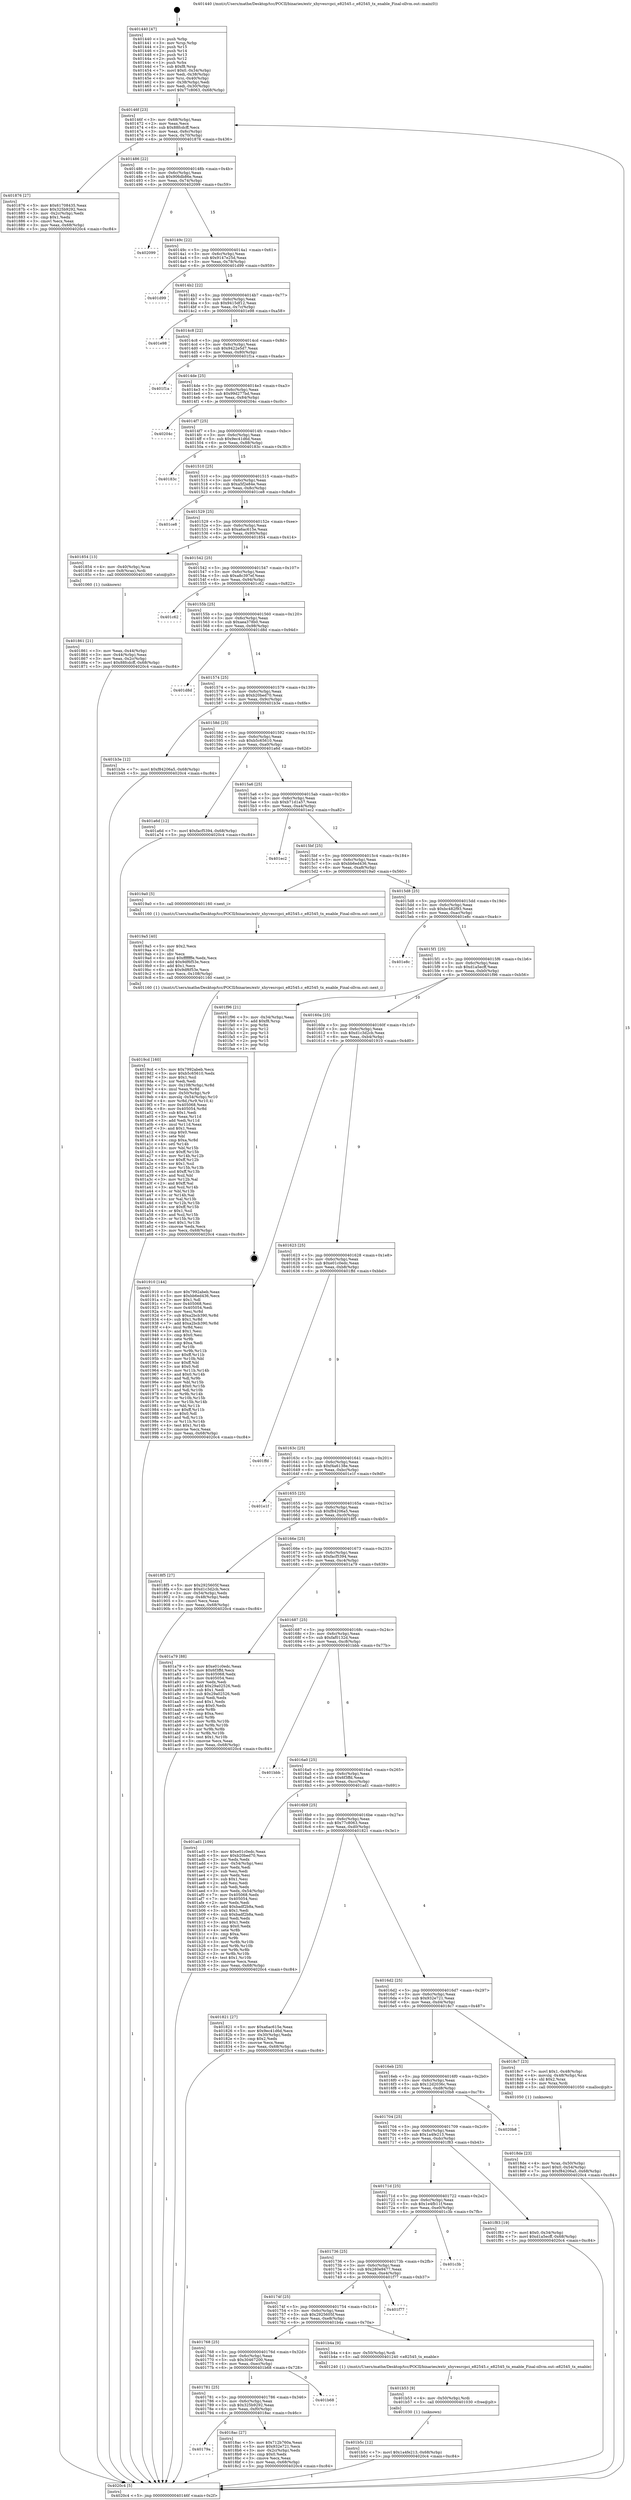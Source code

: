 digraph "0x401440" {
  label = "0x401440 (/mnt/c/Users/mathe/Desktop/tcc/POCII/binaries/extr_xhyvesrcpci_e82545.c_e82545_tx_enable_Final-ollvm.out::main(0))"
  labelloc = "t"
  node[shape=record]

  Entry [label="",width=0.3,height=0.3,shape=circle,fillcolor=black,style=filled]
  "0x40146f" [label="{
     0x40146f [23]\l
     | [instrs]\l
     &nbsp;&nbsp;0x40146f \<+3\>: mov -0x68(%rbp),%eax\l
     &nbsp;&nbsp;0x401472 \<+2\>: mov %eax,%ecx\l
     &nbsp;&nbsp;0x401474 \<+6\>: sub $0x88fcdcff,%ecx\l
     &nbsp;&nbsp;0x40147a \<+3\>: mov %eax,-0x6c(%rbp)\l
     &nbsp;&nbsp;0x40147d \<+3\>: mov %ecx,-0x70(%rbp)\l
     &nbsp;&nbsp;0x401480 \<+6\>: je 0000000000401876 \<main+0x436\>\l
  }"]
  "0x401876" [label="{
     0x401876 [27]\l
     | [instrs]\l
     &nbsp;&nbsp;0x401876 \<+5\>: mov $0x61708435,%eax\l
     &nbsp;&nbsp;0x40187b \<+5\>: mov $0x325b9292,%ecx\l
     &nbsp;&nbsp;0x401880 \<+3\>: mov -0x2c(%rbp),%edx\l
     &nbsp;&nbsp;0x401883 \<+3\>: cmp $0x1,%edx\l
     &nbsp;&nbsp;0x401886 \<+3\>: cmovl %ecx,%eax\l
     &nbsp;&nbsp;0x401889 \<+3\>: mov %eax,-0x68(%rbp)\l
     &nbsp;&nbsp;0x40188c \<+5\>: jmp 00000000004020c4 \<main+0xc84\>\l
  }"]
  "0x401486" [label="{
     0x401486 [22]\l
     | [instrs]\l
     &nbsp;&nbsp;0x401486 \<+5\>: jmp 000000000040148b \<main+0x4b\>\l
     &nbsp;&nbsp;0x40148b \<+3\>: mov -0x6c(%rbp),%eax\l
     &nbsp;&nbsp;0x40148e \<+5\>: sub $0x906db86e,%eax\l
     &nbsp;&nbsp;0x401493 \<+3\>: mov %eax,-0x74(%rbp)\l
     &nbsp;&nbsp;0x401496 \<+6\>: je 0000000000402099 \<main+0xc59\>\l
  }"]
  Exit [label="",width=0.3,height=0.3,shape=circle,fillcolor=black,style=filled,peripheries=2]
  "0x402099" [label="{
     0x402099\l
  }", style=dashed]
  "0x40149c" [label="{
     0x40149c [22]\l
     | [instrs]\l
     &nbsp;&nbsp;0x40149c \<+5\>: jmp 00000000004014a1 \<main+0x61\>\l
     &nbsp;&nbsp;0x4014a1 \<+3\>: mov -0x6c(%rbp),%eax\l
     &nbsp;&nbsp;0x4014a4 \<+5\>: sub $0x9147e25d,%eax\l
     &nbsp;&nbsp;0x4014a9 \<+3\>: mov %eax,-0x78(%rbp)\l
     &nbsp;&nbsp;0x4014ac \<+6\>: je 0000000000401d99 \<main+0x959\>\l
  }"]
  "0x401b5c" [label="{
     0x401b5c [12]\l
     | [instrs]\l
     &nbsp;&nbsp;0x401b5c \<+7\>: movl $0x1a4fe213,-0x68(%rbp)\l
     &nbsp;&nbsp;0x401b63 \<+5\>: jmp 00000000004020c4 \<main+0xc84\>\l
  }"]
  "0x401d99" [label="{
     0x401d99\l
  }", style=dashed]
  "0x4014b2" [label="{
     0x4014b2 [22]\l
     | [instrs]\l
     &nbsp;&nbsp;0x4014b2 \<+5\>: jmp 00000000004014b7 \<main+0x77\>\l
     &nbsp;&nbsp;0x4014b7 \<+3\>: mov -0x6c(%rbp),%eax\l
     &nbsp;&nbsp;0x4014ba \<+5\>: sub $0x9415df12,%eax\l
     &nbsp;&nbsp;0x4014bf \<+3\>: mov %eax,-0x7c(%rbp)\l
     &nbsp;&nbsp;0x4014c2 \<+6\>: je 0000000000401e98 \<main+0xa58\>\l
  }"]
  "0x401b53" [label="{
     0x401b53 [9]\l
     | [instrs]\l
     &nbsp;&nbsp;0x401b53 \<+4\>: mov -0x50(%rbp),%rdi\l
     &nbsp;&nbsp;0x401b57 \<+5\>: call 0000000000401030 \<free@plt\>\l
     | [calls]\l
     &nbsp;&nbsp;0x401030 \{1\} (unknown)\l
  }"]
  "0x401e98" [label="{
     0x401e98\l
  }", style=dashed]
  "0x4014c8" [label="{
     0x4014c8 [22]\l
     | [instrs]\l
     &nbsp;&nbsp;0x4014c8 \<+5\>: jmp 00000000004014cd \<main+0x8d\>\l
     &nbsp;&nbsp;0x4014cd \<+3\>: mov -0x6c(%rbp),%eax\l
     &nbsp;&nbsp;0x4014d0 \<+5\>: sub $0x9422e5d7,%eax\l
     &nbsp;&nbsp;0x4014d5 \<+3\>: mov %eax,-0x80(%rbp)\l
     &nbsp;&nbsp;0x4014d8 \<+6\>: je 0000000000401f1a \<main+0xada\>\l
  }"]
  "0x4019cd" [label="{
     0x4019cd [160]\l
     | [instrs]\l
     &nbsp;&nbsp;0x4019cd \<+5\>: mov $0x7992abeb,%ecx\l
     &nbsp;&nbsp;0x4019d2 \<+5\>: mov $0xb5c65610,%edx\l
     &nbsp;&nbsp;0x4019d7 \<+3\>: mov $0x1,%sil\l
     &nbsp;&nbsp;0x4019da \<+2\>: xor %edi,%edi\l
     &nbsp;&nbsp;0x4019dc \<+7\>: mov -0x108(%rbp),%r8d\l
     &nbsp;&nbsp;0x4019e3 \<+4\>: imul %eax,%r8d\l
     &nbsp;&nbsp;0x4019e7 \<+4\>: mov -0x50(%rbp),%r9\l
     &nbsp;&nbsp;0x4019eb \<+4\>: movslq -0x54(%rbp),%r10\l
     &nbsp;&nbsp;0x4019ef \<+4\>: mov %r8d,(%r9,%r10,4)\l
     &nbsp;&nbsp;0x4019f3 \<+7\>: mov 0x405068,%eax\l
     &nbsp;&nbsp;0x4019fa \<+8\>: mov 0x405054,%r8d\l
     &nbsp;&nbsp;0x401a02 \<+3\>: sub $0x1,%edi\l
     &nbsp;&nbsp;0x401a05 \<+3\>: mov %eax,%r11d\l
     &nbsp;&nbsp;0x401a08 \<+3\>: add %edi,%r11d\l
     &nbsp;&nbsp;0x401a0b \<+4\>: imul %r11d,%eax\l
     &nbsp;&nbsp;0x401a0f \<+3\>: and $0x1,%eax\l
     &nbsp;&nbsp;0x401a12 \<+3\>: cmp $0x0,%eax\l
     &nbsp;&nbsp;0x401a15 \<+3\>: sete %bl\l
     &nbsp;&nbsp;0x401a18 \<+4\>: cmp $0xa,%r8d\l
     &nbsp;&nbsp;0x401a1c \<+4\>: setl %r14b\l
     &nbsp;&nbsp;0x401a20 \<+3\>: mov %bl,%r15b\l
     &nbsp;&nbsp;0x401a23 \<+4\>: xor $0xff,%r15b\l
     &nbsp;&nbsp;0x401a27 \<+3\>: mov %r14b,%r12b\l
     &nbsp;&nbsp;0x401a2a \<+4\>: xor $0xff,%r12b\l
     &nbsp;&nbsp;0x401a2e \<+4\>: xor $0x1,%sil\l
     &nbsp;&nbsp;0x401a32 \<+3\>: mov %r15b,%r13b\l
     &nbsp;&nbsp;0x401a35 \<+4\>: and $0xff,%r13b\l
     &nbsp;&nbsp;0x401a39 \<+3\>: and %sil,%bl\l
     &nbsp;&nbsp;0x401a3c \<+3\>: mov %r12b,%al\l
     &nbsp;&nbsp;0x401a3f \<+2\>: and $0xff,%al\l
     &nbsp;&nbsp;0x401a41 \<+3\>: and %sil,%r14b\l
     &nbsp;&nbsp;0x401a44 \<+3\>: or %bl,%r13b\l
     &nbsp;&nbsp;0x401a47 \<+3\>: or %r14b,%al\l
     &nbsp;&nbsp;0x401a4a \<+3\>: xor %al,%r13b\l
     &nbsp;&nbsp;0x401a4d \<+3\>: or %r12b,%r15b\l
     &nbsp;&nbsp;0x401a50 \<+4\>: xor $0xff,%r15b\l
     &nbsp;&nbsp;0x401a54 \<+4\>: or $0x1,%sil\l
     &nbsp;&nbsp;0x401a58 \<+3\>: and %sil,%r15b\l
     &nbsp;&nbsp;0x401a5b \<+3\>: or %r15b,%r13b\l
     &nbsp;&nbsp;0x401a5e \<+4\>: test $0x1,%r13b\l
     &nbsp;&nbsp;0x401a62 \<+3\>: cmovne %edx,%ecx\l
     &nbsp;&nbsp;0x401a65 \<+3\>: mov %ecx,-0x68(%rbp)\l
     &nbsp;&nbsp;0x401a68 \<+5\>: jmp 00000000004020c4 \<main+0xc84\>\l
  }"]
  "0x401f1a" [label="{
     0x401f1a\l
  }", style=dashed]
  "0x4014de" [label="{
     0x4014de [25]\l
     | [instrs]\l
     &nbsp;&nbsp;0x4014de \<+5\>: jmp 00000000004014e3 \<main+0xa3\>\l
     &nbsp;&nbsp;0x4014e3 \<+3\>: mov -0x6c(%rbp),%eax\l
     &nbsp;&nbsp;0x4014e6 \<+5\>: sub $0x99d277bd,%eax\l
     &nbsp;&nbsp;0x4014eb \<+6\>: mov %eax,-0x84(%rbp)\l
     &nbsp;&nbsp;0x4014f1 \<+6\>: je 000000000040204c \<main+0xc0c\>\l
  }"]
  "0x4019a5" [label="{
     0x4019a5 [40]\l
     | [instrs]\l
     &nbsp;&nbsp;0x4019a5 \<+5\>: mov $0x2,%ecx\l
     &nbsp;&nbsp;0x4019aa \<+1\>: cltd\l
     &nbsp;&nbsp;0x4019ab \<+2\>: idiv %ecx\l
     &nbsp;&nbsp;0x4019ad \<+6\>: imul $0xfffffffe,%edx,%ecx\l
     &nbsp;&nbsp;0x4019b3 \<+6\>: add $0x9df6f53e,%ecx\l
     &nbsp;&nbsp;0x4019b9 \<+3\>: add $0x1,%ecx\l
     &nbsp;&nbsp;0x4019bc \<+6\>: sub $0x9df6f53e,%ecx\l
     &nbsp;&nbsp;0x4019c2 \<+6\>: mov %ecx,-0x108(%rbp)\l
     &nbsp;&nbsp;0x4019c8 \<+5\>: call 0000000000401160 \<next_i\>\l
     | [calls]\l
     &nbsp;&nbsp;0x401160 \{1\} (/mnt/c/Users/mathe/Desktop/tcc/POCII/binaries/extr_xhyvesrcpci_e82545.c_e82545_tx_enable_Final-ollvm.out::next_i)\l
  }"]
  "0x40204c" [label="{
     0x40204c\l
  }", style=dashed]
  "0x4014f7" [label="{
     0x4014f7 [25]\l
     | [instrs]\l
     &nbsp;&nbsp;0x4014f7 \<+5\>: jmp 00000000004014fc \<main+0xbc\>\l
     &nbsp;&nbsp;0x4014fc \<+3\>: mov -0x6c(%rbp),%eax\l
     &nbsp;&nbsp;0x4014ff \<+5\>: sub $0x9ec41d6d,%eax\l
     &nbsp;&nbsp;0x401504 \<+6\>: mov %eax,-0x88(%rbp)\l
     &nbsp;&nbsp;0x40150a \<+6\>: je 000000000040183c \<main+0x3fc\>\l
  }"]
  "0x4018de" [label="{
     0x4018de [23]\l
     | [instrs]\l
     &nbsp;&nbsp;0x4018de \<+4\>: mov %rax,-0x50(%rbp)\l
     &nbsp;&nbsp;0x4018e2 \<+7\>: movl $0x0,-0x54(%rbp)\l
     &nbsp;&nbsp;0x4018e9 \<+7\>: movl $0xf84206a5,-0x68(%rbp)\l
     &nbsp;&nbsp;0x4018f0 \<+5\>: jmp 00000000004020c4 \<main+0xc84\>\l
  }"]
  "0x40183c" [label="{
     0x40183c\l
  }", style=dashed]
  "0x401510" [label="{
     0x401510 [25]\l
     | [instrs]\l
     &nbsp;&nbsp;0x401510 \<+5\>: jmp 0000000000401515 \<main+0xd5\>\l
     &nbsp;&nbsp;0x401515 \<+3\>: mov -0x6c(%rbp),%eax\l
     &nbsp;&nbsp;0x401518 \<+5\>: sub $0xa5f2e84e,%eax\l
     &nbsp;&nbsp;0x40151d \<+6\>: mov %eax,-0x8c(%rbp)\l
     &nbsp;&nbsp;0x401523 \<+6\>: je 0000000000401ce8 \<main+0x8a8\>\l
  }"]
  "0x40179a" [label="{
     0x40179a\l
  }", style=dashed]
  "0x401ce8" [label="{
     0x401ce8\l
  }", style=dashed]
  "0x401529" [label="{
     0x401529 [25]\l
     | [instrs]\l
     &nbsp;&nbsp;0x401529 \<+5\>: jmp 000000000040152e \<main+0xee\>\l
     &nbsp;&nbsp;0x40152e \<+3\>: mov -0x6c(%rbp),%eax\l
     &nbsp;&nbsp;0x401531 \<+5\>: sub $0xa6ac615e,%eax\l
     &nbsp;&nbsp;0x401536 \<+6\>: mov %eax,-0x90(%rbp)\l
     &nbsp;&nbsp;0x40153c \<+6\>: je 0000000000401854 \<main+0x414\>\l
  }"]
  "0x4018ac" [label="{
     0x4018ac [27]\l
     | [instrs]\l
     &nbsp;&nbsp;0x4018ac \<+5\>: mov $0x712b760a,%eax\l
     &nbsp;&nbsp;0x4018b1 \<+5\>: mov $0x932e721,%ecx\l
     &nbsp;&nbsp;0x4018b6 \<+3\>: mov -0x2c(%rbp),%edx\l
     &nbsp;&nbsp;0x4018b9 \<+3\>: cmp $0x0,%edx\l
     &nbsp;&nbsp;0x4018bc \<+3\>: cmove %ecx,%eax\l
     &nbsp;&nbsp;0x4018bf \<+3\>: mov %eax,-0x68(%rbp)\l
     &nbsp;&nbsp;0x4018c2 \<+5\>: jmp 00000000004020c4 \<main+0xc84\>\l
  }"]
  "0x401854" [label="{
     0x401854 [13]\l
     | [instrs]\l
     &nbsp;&nbsp;0x401854 \<+4\>: mov -0x40(%rbp),%rax\l
     &nbsp;&nbsp;0x401858 \<+4\>: mov 0x8(%rax),%rdi\l
     &nbsp;&nbsp;0x40185c \<+5\>: call 0000000000401060 \<atoi@plt\>\l
     | [calls]\l
     &nbsp;&nbsp;0x401060 \{1\} (unknown)\l
  }"]
  "0x401542" [label="{
     0x401542 [25]\l
     | [instrs]\l
     &nbsp;&nbsp;0x401542 \<+5\>: jmp 0000000000401547 \<main+0x107\>\l
     &nbsp;&nbsp;0x401547 \<+3\>: mov -0x6c(%rbp),%eax\l
     &nbsp;&nbsp;0x40154a \<+5\>: sub $0xa8c397ef,%eax\l
     &nbsp;&nbsp;0x40154f \<+6\>: mov %eax,-0x94(%rbp)\l
     &nbsp;&nbsp;0x401555 \<+6\>: je 0000000000401c62 \<main+0x822\>\l
  }"]
  "0x401781" [label="{
     0x401781 [25]\l
     | [instrs]\l
     &nbsp;&nbsp;0x401781 \<+5\>: jmp 0000000000401786 \<main+0x346\>\l
     &nbsp;&nbsp;0x401786 \<+3\>: mov -0x6c(%rbp),%eax\l
     &nbsp;&nbsp;0x401789 \<+5\>: sub $0x325b9292,%eax\l
     &nbsp;&nbsp;0x40178e \<+6\>: mov %eax,-0xf0(%rbp)\l
     &nbsp;&nbsp;0x401794 \<+6\>: je 00000000004018ac \<main+0x46c\>\l
  }"]
  "0x401c62" [label="{
     0x401c62\l
  }", style=dashed]
  "0x40155b" [label="{
     0x40155b [25]\l
     | [instrs]\l
     &nbsp;&nbsp;0x40155b \<+5\>: jmp 0000000000401560 \<main+0x120\>\l
     &nbsp;&nbsp;0x401560 \<+3\>: mov -0x6c(%rbp),%eax\l
     &nbsp;&nbsp;0x401563 \<+5\>: sub $0xaea378b0,%eax\l
     &nbsp;&nbsp;0x401568 \<+6\>: mov %eax,-0x98(%rbp)\l
     &nbsp;&nbsp;0x40156e \<+6\>: je 0000000000401d8d \<main+0x94d\>\l
  }"]
  "0x401b68" [label="{
     0x401b68\l
  }", style=dashed]
  "0x401d8d" [label="{
     0x401d8d\l
  }", style=dashed]
  "0x401574" [label="{
     0x401574 [25]\l
     | [instrs]\l
     &nbsp;&nbsp;0x401574 \<+5\>: jmp 0000000000401579 \<main+0x139\>\l
     &nbsp;&nbsp;0x401579 \<+3\>: mov -0x6c(%rbp),%eax\l
     &nbsp;&nbsp;0x40157c \<+5\>: sub $0xb20bed70,%eax\l
     &nbsp;&nbsp;0x401581 \<+6\>: mov %eax,-0x9c(%rbp)\l
     &nbsp;&nbsp;0x401587 \<+6\>: je 0000000000401b3e \<main+0x6fe\>\l
  }"]
  "0x401768" [label="{
     0x401768 [25]\l
     | [instrs]\l
     &nbsp;&nbsp;0x401768 \<+5\>: jmp 000000000040176d \<main+0x32d\>\l
     &nbsp;&nbsp;0x40176d \<+3\>: mov -0x6c(%rbp),%eax\l
     &nbsp;&nbsp;0x401770 \<+5\>: sub $0x30467200,%eax\l
     &nbsp;&nbsp;0x401775 \<+6\>: mov %eax,-0xec(%rbp)\l
     &nbsp;&nbsp;0x40177b \<+6\>: je 0000000000401b68 \<main+0x728\>\l
  }"]
  "0x401b3e" [label="{
     0x401b3e [12]\l
     | [instrs]\l
     &nbsp;&nbsp;0x401b3e \<+7\>: movl $0xf84206a5,-0x68(%rbp)\l
     &nbsp;&nbsp;0x401b45 \<+5\>: jmp 00000000004020c4 \<main+0xc84\>\l
  }"]
  "0x40158d" [label="{
     0x40158d [25]\l
     | [instrs]\l
     &nbsp;&nbsp;0x40158d \<+5\>: jmp 0000000000401592 \<main+0x152\>\l
     &nbsp;&nbsp;0x401592 \<+3\>: mov -0x6c(%rbp),%eax\l
     &nbsp;&nbsp;0x401595 \<+5\>: sub $0xb5c65610,%eax\l
     &nbsp;&nbsp;0x40159a \<+6\>: mov %eax,-0xa0(%rbp)\l
     &nbsp;&nbsp;0x4015a0 \<+6\>: je 0000000000401a6d \<main+0x62d\>\l
  }"]
  "0x401b4a" [label="{
     0x401b4a [9]\l
     | [instrs]\l
     &nbsp;&nbsp;0x401b4a \<+4\>: mov -0x50(%rbp),%rdi\l
     &nbsp;&nbsp;0x401b4e \<+5\>: call 0000000000401240 \<e82545_tx_enable\>\l
     | [calls]\l
     &nbsp;&nbsp;0x401240 \{1\} (/mnt/c/Users/mathe/Desktop/tcc/POCII/binaries/extr_xhyvesrcpci_e82545.c_e82545_tx_enable_Final-ollvm.out::e82545_tx_enable)\l
  }"]
  "0x401a6d" [label="{
     0x401a6d [12]\l
     | [instrs]\l
     &nbsp;&nbsp;0x401a6d \<+7\>: movl $0xfacf5394,-0x68(%rbp)\l
     &nbsp;&nbsp;0x401a74 \<+5\>: jmp 00000000004020c4 \<main+0xc84\>\l
  }"]
  "0x4015a6" [label="{
     0x4015a6 [25]\l
     | [instrs]\l
     &nbsp;&nbsp;0x4015a6 \<+5\>: jmp 00000000004015ab \<main+0x16b\>\l
     &nbsp;&nbsp;0x4015ab \<+3\>: mov -0x6c(%rbp),%eax\l
     &nbsp;&nbsp;0x4015ae \<+5\>: sub $0xb71d1a57,%eax\l
     &nbsp;&nbsp;0x4015b3 \<+6\>: mov %eax,-0xa4(%rbp)\l
     &nbsp;&nbsp;0x4015b9 \<+6\>: je 0000000000401ec2 \<main+0xa82\>\l
  }"]
  "0x40174f" [label="{
     0x40174f [25]\l
     | [instrs]\l
     &nbsp;&nbsp;0x40174f \<+5\>: jmp 0000000000401754 \<main+0x314\>\l
     &nbsp;&nbsp;0x401754 \<+3\>: mov -0x6c(%rbp),%eax\l
     &nbsp;&nbsp;0x401757 \<+5\>: sub $0x2925605f,%eax\l
     &nbsp;&nbsp;0x40175c \<+6\>: mov %eax,-0xe8(%rbp)\l
     &nbsp;&nbsp;0x401762 \<+6\>: je 0000000000401b4a \<main+0x70a\>\l
  }"]
  "0x401ec2" [label="{
     0x401ec2\l
  }", style=dashed]
  "0x4015bf" [label="{
     0x4015bf [25]\l
     | [instrs]\l
     &nbsp;&nbsp;0x4015bf \<+5\>: jmp 00000000004015c4 \<main+0x184\>\l
     &nbsp;&nbsp;0x4015c4 \<+3\>: mov -0x6c(%rbp),%eax\l
     &nbsp;&nbsp;0x4015c7 \<+5\>: sub $0xbb6ed436,%eax\l
     &nbsp;&nbsp;0x4015cc \<+6\>: mov %eax,-0xa8(%rbp)\l
     &nbsp;&nbsp;0x4015d2 \<+6\>: je 00000000004019a0 \<main+0x560\>\l
  }"]
  "0x401f77" [label="{
     0x401f77\l
  }", style=dashed]
  "0x4019a0" [label="{
     0x4019a0 [5]\l
     | [instrs]\l
     &nbsp;&nbsp;0x4019a0 \<+5\>: call 0000000000401160 \<next_i\>\l
     | [calls]\l
     &nbsp;&nbsp;0x401160 \{1\} (/mnt/c/Users/mathe/Desktop/tcc/POCII/binaries/extr_xhyvesrcpci_e82545.c_e82545_tx_enable_Final-ollvm.out::next_i)\l
  }"]
  "0x4015d8" [label="{
     0x4015d8 [25]\l
     | [instrs]\l
     &nbsp;&nbsp;0x4015d8 \<+5\>: jmp 00000000004015dd \<main+0x19d\>\l
     &nbsp;&nbsp;0x4015dd \<+3\>: mov -0x6c(%rbp),%eax\l
     &nbsp;&nbsp;0x4015e0 \<+5\>: sub $0xbc482f93,%eax\l
     &nbsp;&nbsp;0x4015e5 \<+6\>: mov %eax,-0xac(%rbp)\l
     &nbsp;&nbsp;0x4015eb \<+6\>: je 0000000000401e8c \<main+0xa4c\>\l
  }"]
  "0x401736" [label="{
     0x401736 [25]\l
     | [instrs]\l
     &nbsp;&nbsp;0x401736 \<+5\>: jmp 000000000040173b \<main+0x2fb\>\l
     &nbsp;&nbsp;0x40173b \<+3\>: mov -0x6c(%rbp),%eax\l
     &nbsp;&nbsp;0x40173e \<+5\>: sub $0x280e9477,%eax\l
     &nbsp;&nbsp;0x401743 \<+6\>: mov %eax,-0xe4(%rbp)\l
     &nbsp;&nbsp;0x401749 \<+6\>: je 0000000000401f77 \<main+0xb37\>\l
  }"]
  "0x401e8c" [label="{
     0x401e8c\l
  }", style=dashed]
  "0x4015f1" [label="{
     0x4015f1 [25]\l
     | [instrs]\l
     &nbsp;&nbsp;0x4015f1 \<+5\>: jmp 00000000004015f6 \<main+0x1b6\>\l
     &nbsp;&nbsp;0x4015f6 \<+3\>: mov -0x6c(%rbp),%eax\l
     &nbsp;&nbsp;0x4015f9 \<+5\>: sub $0xd1a5ecff,%eax\l
     &nbsp;&nbsp;0x4015fe \<+6\>: mov %eax,-0xb0(%rbp)\l
     &nbsp;&nbsp;0x401604 \<+6\>: je 0000000000401f96 \<main+0xb56\>\l
  }"]
  "0x401c3b" [label="{
     0x401c3b\l
  }", style=dashed]
  "0x401f96" [label="{
     0x401f96 [21]\l
     | [instrs]\l
     &nbsp;&nbsp;0x401f96 \<+3\>: mov -0x34(%rbp),%eax\l
     &nbsp;&nbsp;0x401f99 \<+7\>: add $0xf8,%rsp\l
     &nbsp;&nbsp;0x401fa0 \<+1\>: pop %rbx\l
     &nbsp;&nbsp;0x401fa1 \<+2\>: pop %r12\l
     &nbsp;&nbsp;0x401fa3 \<+2\>: pop %r13\l
     &nbsp;&nbsp;0x401fa5 \<+2\>: pop %r14\l
     &nbsp;&nbsp;0x401fa7 \<+2\>: pop %r15\l
     &nbsp;&nbsp;0x401fa9 \<+1\>: pop %rbp\l
     &nbsp;&nbsp;0x401faa \<+1\>: ret\l
  }"]
  "0x40160a" [label="{
     0x40160a [25]\l
     | [instrs]\l
     &nbsp;&nbsp;0x40160a \<+5\>: jmp 000000000040160f \<main+0x1cf\>\l
     &nbsp;&nbsp;0x40160f \<+3\>: mov -0x6c(%rbp),%eax\l
     &nbsp;&nbsp;0x401612 \<+5\>: sub $0xd1c3d2cb,%eax\l
     &nbsp;&nbsp;0x401617 \<+6\>: mov %eax,-0xb4(%rbp)\l
     &nbsp;&nbsp;0x40161d \<+6\>: je 0000000000401910 \<main+0x4d0\>\l
  }"]
  "0x40171d" [label="{
     0x40171d [25]\l
     | [instrs]\l
     &nbsp;&nbsp;0x40171d \<+5\>: jmp 0000000000401722 \<main+0x2e2\>\l
     &nbsp;&nbsp;0x401722 \<+3\>: mov -0x6c(%rbp),%eax\l
     &nbsp;&nbsp;0x401725 \<+5\>: sub $0x1e4fb11f,%eax\l
     &nbsp;&nbsp;0x40172a \<+6\>: mov %eax,-0xe0(%rbp)\l
     &nbsp;&nbsp;0x401730 \<+6\>: je 0000000000401c3b \<main+0x7fb\>\l
  }"]
  "0x401910" [label="{
     0x401910 [144]\l
     | [instrs]\l
     &nbsp;&nbsp;0x401910 \<+5\>: mov $0x7992abeb,%eax\l
     &nbsp;&nbsp;0x401915 \<+5\>: mov $0xbb6ed436,%ecx\l
     &nbsp;&nbsp;0x40191a \<+2\>: mov $0x1,%dl\l
     &nbsp;&nbsp;0x40191c \<+7\>: mov 0x405068,%esi\l
     &nbsp;&nbsp;0x401923 \<+7\>: mov 0x405054,%edi\l
     &nbsp;&nbsp;0x40192a \<+3\>: mov %esi,%r8d\l
     &nbsp;&nbsp;0x40192d \<+7\>: sub $0xa2bcb390,%r8d\l
     &nbsp;&nbsp;0x401934 \<+4\>: sub $0x1,%r8d\l
     &nbsp;&nbsp;0x401938 \<+7\>: add $0xa2bcb390,%r8d\l
     &nbsp;&nbsp;0x40193f \<+4\>: imul %r8d,%esi\l
     &nbsp;&nbsp;0x401943 \<+3\>: and $0x1,%esi\l
     &nbsp;&nbsp;0x401946 \<+3\>: cmp $0x0,%esi\l
     &nbsp;&nbsp;0x401949 \<+4\>: sete %r9b\l
     &nbsp;&nbsp;0x40194d \<+3\>: cmp $0xa,%edi\l
     &nbsp;&nbsp;0x401950 \<+4\>: setl %r10b\l
     &nbsp;&nbsp;0x401954 \<+3\>: mov %r9b,%r11b\l
     &nbsp;&nbsp;0x401957 \<+4\>: xor $0xff,%r11b\l
     &nbsp;&nbsp;0x40195b \<+3\>: mov %r10b,%bl\l
     &nbsp;&nbsp;0x40195e \<+3\>: xor $0xff,%bl\l
     &nbsp;&nbsp;0x401961 \<+3\>: xor $0x0,%dl\l
     &nbsp;&nbsp;0x401964 \<+3\>: mov %r11b,%r14b\l
     &nbsp;&nbsp;0x401967 \<+4\>: and $0x0,%r14b\l
     &nbsp;&nbsp;0x40196b \<+3\>: and %dl,%r9b\l
     &nbsp;&nbsp;0x40196e \<+3\>: mov %bl,%r15b\l
     &nbsp;&nbsp;0x401971 \<+4\>: and $0x0,%r15b\l
     &nbsp;&nbsp;0x401975 \<+3\>: and %dl,%r10b\l
     &nbsp;&nbsp;0x401978 \<+3\>: or %r9b,%r14b\l
     &nbsp;&nbsp;0x40197b \<+3\>: or %r10b,%r15b\l
     &nbsp;&nbsp;0x40197e \<+3\>: xor %r15b,%r14b\l
     &nbsp;&nbsp;0x401981 \<+3\>: or %bl,%r11b\l
     &nbsp;&nbsp;0x401984 \<+4\>: xor $0xff,%r11b\l
     &nbsp;&nbsp;0x401988 \<+3\>: or $0x0,%dl\l
     &nbsp;&nbsp;0x40198b \<+3\>: and %dl,%r11b\l
     &nbsp;&nbsp;0x40198e \<+3\>: or %r11b,%r14b\l
     &nbsp;&nbsp;0x401991 \<+4\>: test $0x1,%r14b\l
     &nbsp;&nbsp;0x401995 \<+3\>: cmovne %ecx,%eax\l
     &nbsp;&nbsp;0x401998 \<+3\>: mov %eax,-0x68(%rbp)\l
     &nbsp;&nbsp;0x40199b \<+5\>: jmp 00000000004020c4 \<main+0xc84\>\l
  }"]
  "0x401623" [label="{
     0x401623 [25]\l
     | [instrs]\l
     &nbsp;&nbsp;0x401623 \<+5\>: jmp 0000000000401628 \<main+0x1e8\>\l
     &nbsp;&nbsp;0x401628 \<+3\>: mov -0x6c(%rbp),%eax\l
     &nbsp;&nbsp;0x40162b \<+5\>: sub $0xe01c0edc,%eax\l
     &nbsp;&nbsp;0x401630 \<+6\>: mov %eax,-0xb8(%rbp)\l
     &nbsp;&nbsp;0x401636 \<+6\>: je 0000000000401ffd \<main+0xbbd\>\l
  }"]
  "0x401f83" [label="{
     0x401f83 [19]\l
     | [instrs]\l
     &nbsp;&nbsp;0x401f83 \<+7\>: movl $0x0,-0x34(%rbp)\l
     &nbsp;&nbsp;0x401f8a \<+7\>: movl $0xd1a5ecff,-0x68(%rbp)\l
     &nbsp;&nbsp;0x401f91 \<+5\>: jmp 00000000004020c4 \<main+0xc84\>\l
  }"]
  "0x401ffd" [label="{
     0x401ffd\l
  }", style=dashed]
  "0x40163c" [label="{
     0x40163c [25]\l
     | [instrs]\l
     &nbsp;&nbsp;0x40163c \<+5\>: jmp 0000000000401641 \<main+0x201\>\l
     &nbsp;&nbsp;0x401641 \<+3\>: mov -0x6c(%rbp),%eax\l
     &nbsp;&nbsp;0x401644 \<+5\>: sub $0xf4a6138e,%eax\l
     &nbsp;&nbsp;0x401649 \<+6\>: mov %eax,-0xbc(%rbp)\l
     &nbsp;&nbsp;0x40164f \<+6\>: je 0000000000401e1f \<main+0x9df\>\l
  }"]
  "0x401704" [label="{
     0x401704 [25]\l
     | [instrs]\l
     &nbsp;&nbsp;0x401704 \<+5\>: jmp 0000000000401709 \<main+0x2c9\>\l
     &nbsp;&nbsp;0x401709 \<+3\>: mov -0x6c(%rbp),%eax\l
     &nbsp;&nbsp;0x40170c \<+5\>: sub $0x1a4fe213,%eax\l
     &nbsp;&nbsp;0x401711 \<+6\>: mov %eax,-0xdc(%rbp)\l
     &nbsp;&nbsp;0x401717 \<+6\>: je 0000000000401f83 \<main+0xb43\>\l
  }"]
  "0x401e1f" [label="{
     0x401e1f\l
  }", style=dashed]
  "0x401655" [label="{
     0x401655 [25]\l
     | [instrs]\l
     &nbsp;&nbsp;0x401655 \<+5\>: jmp 000000000040165a \<main+0x21a\>\l
     &nbsp;&nbsp;0x40165a \<+3\>: mov -0x6c(%rbp),%eax\l
     &nbsp;&nbsp;0x40165d \<+5\>: sub $0xf84206a5,%eax\l
     &nbsp;&nbsp;0x401662 \<+6\>: mov %eax,-0xc0(%rbp)\l
     &nbsp;&nbsp;0x401668 \<+6\>: je 00000000004018f5 \<main+0x4b5\>\l
  }"]
  "0x4020b8" [label="{
     0x4020b8\l
  }", style=dashed]
  "0x4018f5" [label="{
     0x4018f5 [27]\l
     | [instrs]\l
     &nbsp;&nbsp;0x4018f5 \<+5\>: mov $0x2925605f,%eax\l
     &nbsp;&nbsp;0x4018fa \<+5\>: mov $0xd1c3d2cb,%ecx\l
     &nbsp;&nbsp;0x4018ff \<+3\>: mov -0x54(%rbp),%edx\l
     &nbsp;&nbsp;0x401902 \<+3\>: cmp -0x48(%rbp),%edx\l
     &nbsp;&nbsp;0x401905 \<+3\>: cmovl %ecx,%eax\l
     &nbsp;&nbsp;0x401908 \<+3\>: mov %eax,-0x68(%rbp)\l
     &nbsp;&nbsp;0x40190b \<+5\>: jmp 00000000004020c4 \<main+0xc84\>\l
  }"]
  "0x40166e" [label="{
     0x40166e [25]\l
     | [instrs]\l
     &nbsp;&nbsp;0x40166e \<+5\>: jmp 0000000000401673 \<main+0x233\>\l
     &nbsp;&nbsp;0x401673 \<+3\>: mov -0x6c(%rbp),%eax\l
     &nbsp;&nbsp;0x401676 \<+5\>: sub $0xfacf5394,%eax\l
     &nbsp;&nbsp;0x40167b \<+6\>: mov %eax,-0xc4(%rbp)\l
     &nbsp;&nbsp;0x401681 \<+6\>: je 0000000000401a79 \<main+0x639\>\l
  }"]
  "0x4016eb" [label="{
     0x4016eb [25]\l
     | [instrs]\l
     &nbsp;&nbsp;0x4016eb \<+5\>: jmp 00000000004016f0 \<main+0x2b0\>\l
     &nbsp;&nbsp;0x4016f0 \<+3\>: mov -0x6c(%rbp),%eax\l
     &nbsp;&nbsp;0x4016f3 \<+5\>: sub $0x12d2036c,%eax\l
     &nbsp;&nbsp;0x4016f8 \<+6\>: mov %eax,-0xd8(%rbp)\l
     &nbsp;&nbsp;0x4016fe \<+6\>: je 00000000004020b8 \<main+0xc78\>\l
  }"]
  "0x401a79" [label="{
     0x401a79 [88]\l
     | [instrs]\l
     &nbsp;&nbsp;0x401a79 \<+5\>: mov $0xe01c0edc,%eax\l
     &nbsp;&nbsp;0x401a7e \<+5\>: mov $0x6f3ffd,%ecx\l
     &nbsp;&nbsp;0x401a83 \<+7\>: mov 0x405068,%edx\l
     &nbsp;&nbsp;0x401a8a \<+7\>: mov 0x405054,%esi\l
     &nbsp;&nbsp;0x401a91 \<+2\>: mov %edx,%edi\l
     &nbsp;&nbsp;0x401a93 \<+6\>: add $0x29a02526,%edi\l
     &nbsp;&nbsp;0x401a99 \<+3\>: sub $0x1,%edi\l
     &nbsp;&nbsp;0x401a9c \<+6\>: sub $0x29a02526,%edi\l
     &nbsp;&nbsp;0x401aa2 \<+3\>: imul %edi,%edx\l
     &nbsp;&nbsp;0x401aa5 \<+3\>: and $0x1,%edx\l
     &nbsp;&nbsp;0x401aa8 \<+3\>: cmp $0x0,%edx\l
     &nbsp;&nbsp;0x401aab \<+4\>: sete %r8b\l
     &nbsp;&nbsp;0x401aaf \<+3\>: cmp $0xa,%esi\l
     &nbsp;&nbsp;0x401ab2 \<+4\>: setl %r9b\l
     &nbsp;&nbsp;0x401ab6 \<+3\>: mov %r8b,%r10b\l
     &nbsp;&nbsp;0x401ab9 \<+3\>: and %r9b,%r10b\l
     &nbsp;&nbsp;0x401abc \<+3\>: xor %r9b,%r8b\l
     &nbsp;&nbsp;0x401abf \<+3\>: or %r8b,%r10b\l
     &nbsp;&nbsp;0x401ac2 \<+4\>: test $0x1,%r10b\l
     &nbsp;&nbsp;0x401ac6 \<+3\>: cmovne %ecx,%eax\l
     &nbsp;&nbsp;0x401ac9 \<+3\>: mov %eax,-0x68(%rbp)\l
     &nbsp;&nbsp;0x401acc \<+5\>: jmp 00000000004020c4 \<main+0xc84\>\l
  }"]
  "0x401687" [label="{
     0x401687 [25]\l
     | [instrs]\l
     &nbsp;&nbsp;0x401687 \<+5\>: jmp 000000000040168c \<main+0x24c\>\l
     &nbsp;&nbsp;0x40168c \<+3\>: mov -0x6c(%rbp),%eax\l
     &nbsp;&nbsp;0x40168f \<+5\>: sub $0xfaf0132d,%eax\l
     &nbsp;&nbsp;0x401694 \<+6\>: mov %eax,-0xc8(%rbp)\l
     &nbsp;&nbsp;0x40169a \<+6\>: je 0000000000401bbb \<main+0x77b\>\l
  }"]
  "0x4018c7" [label="{
     0x4018c7 [23]\l
     | [instrs]\l
     &nbsp;&nbsp;0x4018c7 \<+7\>: movl $0x1,-0x48(%rbp)\l
     &nbsp;&nbsp;0x4018ce \<+4\>: movslq -0x48(%rbp),%rax\l
     &nbsp;&nbsp;0x4018d2 \<+4\>: shl $0x2,%rax\l
     &nbsp;&nbsp;0x4018d6 \<+3\>: mov %rax,%rdi\l
     &nbsp;&nbsp;0x4018d9 \<+5\>: call 0000000000401050 \<malloc@plt\>\l
     | [calls]\l
     &nbsp;&nbsp;0x401050 \{1\} (unknown)\l
  }"]
  "0x401bbb" [label="{
     0x401bbb\l
  }", style=dashed]
  "0x4016a0" [label="{
     0x4016a0 [25]\l
     | [instrs]\l
     &nbsp;&nbsp;0x4016a0 \<+5\>: jmp 00000000004016a5 \<main+0x265\>\l
     &nbsp;&nbsp;0x4016a5 \<+3\>: mov -0x6c(%rbp),%eax\l
     &nbsp;&nbsp;0x4016a8 \<+5\>: sub $0x6f3ffd,%eax\l
     &nbsp;&nbsp;0x4016ad \<+6\>: mov %eax,-0xcc(%rbp)\l
     &nbsp;&nbsp;0x4016b3 \<+6\>: je 0000000000401ad1 \<main+0x691\>\l
  }"]
  "0x401861" [label="{
     0x401861 [21]\l
     | [instrs]\l
     &nbsp;&nbsp;0x401861 \<+3\>: mov %eax,-0x44(%rbp)\l
     &nbsp;&nbsp;0x401864 \<+3\>: mov -0x44(%rbp),%eax\l
     &nbsp;&nbsp;0x401867 \<+3\>: mov %eax,-0x2c(%rbp)\l
     &nbsp;&nbsp;0x40186a \<+7\>: movl $0x88fcdcff,-0x68(%rbp)\l
     &nbsp;&nbsp;0x401871 \<+5\>: jmp 00000000004020c4 \<main+0xc84\>\l
  }"]
  "0x401ad1" [label="{
     0x401ad1 [109]\l
     | [instrs]\l
     &nbsp;&nbsp;0x401ad1 \<+5\>: mov $0xe01c0edc,%eax\l
     &nbsp;&nbsp;0x401ad6 \<+5\>: mov $0xb20bed70,%ecx\l
     &nbsp;&nbsp;0x401adb \<+2\>: xor %edx,%edx\l
     &nbsp;&nbsp;0x401add \<+3\>: mov -0x54(%rbp),%esi\l
     &nbsp;&nbsp;0x401ae0 \<+2\>: mov %edx,%edi\l
     &nbsp;&nbsp;0x401ae2 \<+2\>: sub %esi,%edi\l
     &nbsp;&nbsp;0x401ae4 \<+2\>: mov %edx,%esi\l
     &nbsp;&nbsp;0x401ae6 \<+3\>: sub $0x1,%esi\l
     &nbsp;&nbsp;0x401ae9 \<+2\>: add %esi,%edi\l
     &nbsp;&nbsp;0x401aeb \<+2\>: sub %edi,%edx\l
     &nbsp;&nbsp;0x401aed \<+3\>: mov %edx,-0x54(%rbp)\l
     &nbsp;&nbsp;0x401af0 \<+7\>: mov 0x405068,%edx\l
     &nbsp;&nbsp;0x401af7 \<+7\>: mov 0x405054,%esi\l
     &nbsp;&nbsp;0x401afe \<+2\>: mov %edx,%edi\l
     &nbsp;&nbsp;0x401b00 \<+6\>: add $0xbadf2b8a,%edi\l
     &nbsp;&nbsp;0x401b06 \<+3\>: sub $0x1,%edi\l
     &nbsp;&nbsp;0x401b09 \<+6\>: sub $0xbadf2b8a,%edi\l
     &nbsp;&nbsp;0x401b0f \<+3\>: imul %edi,%edx\l
     &nbsp;&nbsp;0x401b12 \<+3\>: and $0x1,%edx\l
     &nbsp;&nbsp;0x401b15 \<+3\>: cmp $0x0,%edx\l
     &nbsp;&nbsp;0x401b18 \<+4\>: sete %r8b\l
     &nbsp;&nbsp;0x401b1c \<+3\>: cmp $0xa,%esi\l
     &nbsp;&nbsp;0x401b1f \<+4\>: setl %r9b\l
     &nbsp;&nbsp;0x401b23 \<+3\>: mov %r8b,%r10b\l
     &nbsp;&nbsp;0x401b26 \<+3\>: and %r9b,%r10b\l
     &nbsp;&nbsp;0x401b29 \<+3\>: xor %r9b,%r8b\l
     &nbsp;&nbsp;0x401b2c \<+3\>: or %r8b,%r10b\l
     &nbsp;&nbsp;0x401b2f \<+4\>: test $0x1,%r10b\l
     &nbsp;&nbsp;0x401b33 \<+3\>: cmovne %ecx,%eax\l
     &nbsp;&nbsp;0x401b36 \<+3\>: mov %eax,-0x68(%rbp)\l
     &nbsp;&nbsp;0x401b39 \<+5\>: jmp 00000000004020c4 \<main+0xc84\>\l
  }"]
  "0x4016b9" [label="{
     0x4016b9 [25]\l
     | [instrs]\l
     &nbsp;&nbsp;0x4016b9 \<+5\>: jmp 00000000004016be \<main+0x27e\>\l
     &nbsp;&nbsp;0x4016be \<+3\>: mov -0x6c(%rbp),%eax\l
     &nbsp;&nbsp;0x4016c1 \<+5\>: sub $0x77c8063,%eax\l
     &nbsp;&nbsp;0x4016c6 \<+6\>: mov %eax,-0xd0(%rbp)\l
     &nbsp;&nbsp;0x4016cc \<+6\>: je 0000000000401821 \<main+0x3e1\>\l
  }"]
  "0x401440" [label="{
     0x401440 [47]\l
     | [instrs]\l
     &nbsp;&nbsp;0x401440 \<+1\>: push %rbp\l
     &nbsp;&nbsp;0x401441 \<+3\>: mov %rsp,%rbp\l
     &nbsp;&nbsp;0x401444 \<+2\>: push %r15\l
     &nbsp;&nbsp;0x401446 \<+2\>: push %r14\l
     &nbsp;&nbsp;0x401448 \<+2\>: push %r13\l
     &nbsp;&nbsp;0x40144a \<+2\>: push %r12\l
     &nbsp;&nbsp;0x40144c \<+1\>: push %rbx\l
     &nbsp;&nbsp;0x40144d \<+7\>: sub $0xf8,%rsp\l
     &nbsp;&nbsp;0x401454 \<+7\>: movl $0x0,-0x34(%rbp)\l
     &nbsp;&nbsp;0x40145b \<+3\>: mov %edi,-0x38(%rbp)\l
     &nbsp;&nbsp;0x40145e \<+4\>: mov %rsi,-0x40(%rbp)\l
     &nbsp;&nbsp;0x401462 \<+3\>: mov -0x38(%rbp),%edi\l
     &nbsp;&nbsp;0x401465 \<+3\>: mov %edi,-0x30(%rbp)\l
     &nbsp;&nbsp;0x401468 \<+7\>: movl $0x77c8063,-0x68(%rbp)\l
  }"]
  "0x401821" [label="{
     0x401821 [27]\l
     | [instrs]\l
     &nbsp;&nbsp;0x401821 \<+5\>: mov $0xa6ac615e,%eax\l
     &nbsp;&nbsp;0x401826 \<+5\>: mov $0x9ec41d6d,%ecx\l
     &nbsp;&nbsp;0x40182b \<+3\>: mov -0x30(%rbp),%edx\l
     &nbsp;&nbsp;0x40182e \<+3\>: cmp $0x2,%edx\l
     &nbsp;&nbsp;0x401831 \<+3\>: cmovne %ecx,%eax\l
     &nbsp;&nbsp;0x401834 \<+3\>: mov %eax,-0x68(%rbp)\l
     &nbsp;&nbsp;0x401837 \<+5\>: jmp 00000000004020c4 \<main+0xc84\>\l
  }"]
  "0x4016d2" [label="{
     0x4016d2 [25]\l
     | [instrs]\l
     &nbsp;&nbsp;0x4016d2 \<+5\>: jmp 00000000004016d7 \<main+0x297\>\l
     &nbsp;&nbsp;0x4016d7 \<+3\>: mov -0x6c(%rbp),%eax\l
     &nbsp;&nbsp;0x4016da \<+5\>: sub $0x932e721,%eax\l
     &nbsp;&nbsp;0x4016df \<+6\>: mov %eax,-0xd4(%rbp)\l
     &nbsp;&nbsp;0x4016e5 \<+6\>: je 00000000004018c7 \<main+0x487\>\l
  }"]
  "0x4020c4" [label="{
     0x4020c4 [5]\l
     | [instrs]\l
     &nbsp;&nbsp;0x4020c4 \<+5\>: jmp 000000000040146f \<main+0x2f\>\l
  }"]
  Entry -> "0x401440" [label=" 1"]
  "0x40146f" -> "0x401876" [label=" 1"]
  "0x40146f" -> "0x401486" [label=" 15"]
  "0x401f96" -> Exit [label=" 1"]
  "0x401486" -> "0x402099" [label=" 0"]
  "0x401486" -> "0x40149c" [label=" 15"]
  "0x401f83" -> "0x4020c4" [label=" 1"]
  "0x40149c" -> "0x401d99" [label=" 0"]
  "0x40149c" -> "0x4014b2" [label=" 15"]
  "0x401b5c" -> "0x4020c4" [label=" 1"]
  "0x4014b2" -> "0x401e98" [label=" 0"]
  "0x4014b2" -> "0x4014c8" [label=" 15"]
  "0x401b53" -> "0x401b5c" [label=" 1"]
  "0x4014c8" -> "0x401f1a" [label=" 0"]
  "0x4014c8" -> "0x4014de" [label=" 15"]
  "0x401b4a" -> "0x401b53" [label=" 1"]
  "0x4014de" -> "0x40204c" [label=" 0"]
  "0x4014de" -> "0x4014f7" [label=" 15"]
  "0x401b3e" -> "0x4020c4" [label=" 1"]
  "0x4014f7" -> "0x40183c" [label=" 0"]
  "0x4014f7" -> "0x401510" [label=" 15"]
  "0x401ad1" -> "0x4020c4" [label=" 1"]
  "0x401510" -> "0x401ce8" [label=" 0"]
  "0x401510" -> "0x401529" [label=" 15"]
  "0x401a79" -> "0x4020c4" [label=" 1"]
  "0x401529" -> "0x401854" [label=" 1"]
  "0x401529" -> "0x401542" [label=" 14"]
  "0x401a6d" -> "0x4020c4" [label=" 1"]
  "0x401542" -> "0x401c62" [label=" 0"]
  "0x401542" -> "0x40155b" [label=" 14"]
  "0x4019a5" -> "0x4019cd" [label=" 1"]
  "0x40155b" -> "0x401d8d" [label=" 0"]
  "0x40155b" -> "0x401574" [label=" 14"]
  "0x4019a0" -> "0x4019a5" [label=" 1"]
  "0x401574" -> "0x401b3e" [label=" 1"]
  "0x401574" -> "0x40158d" [label=" 13"]
  "0x4018f5" -> "0x4020c4" [label=" 2"]
  "0x40158d" -> "0x401a6d" [label=" 1"]
  "0x40158d" -> "0x4015a6" [label=" 12"]
  "0x4018de" -> "0x4020c4" [label=" 1"]
  "0x4015a6" -> "0x401ec2" [label=" 0"]
  "0x4015a6" -> "0x4015bf" [label=" 12"]
  "0x4018ac" -> "0x4020c4" [label=" 1"]
  "0x4015bf" -> "0x4019a0" [label=" 1"]
  "0x4015bf" -> "0x4015d8" [label=" 11"]
  "0x401781" -> "0x40179a" [label=" 0"]
  "0x4015d8" -> "0x401e8c" [label=" 0"]
  "0x4015d8" -> "0x4015f1" [label=" 11"]
  "0x4019cd" -> "0x4020c4" [label=" 1"]
  "0x4015f1" -> "0x401f96" [label=" 1"]
  "0x4015f1" -> "0x40160a" [label=" 10"]
  "0x401768" -> "0x401781" [label=" 1"]
  "0x40160a" -> "0x401910" [label=" 1"]
  "0x40160a" -> "0x401623" [label=" 9"]
  "0x401910" -> "0x4020c4" [label=" 1"]
  "0x401623" -> "0x401ffd" [label=" 0"]
  "0x401623" -> "0x40163c" [label=" 9"]
  "0x40174f" -> "0x401768" [label=" 1"]
  "0x40163c" -> "0x401e1f" [label=" 0"]
  "0x40163c" -> "0x401655" [label=" 9"]
  "0x4018c7" -> "0x4018de" [label=" 1"]
  "0x401655" -> "0x4018f5" [label=" 2"]
  "0x401655" -> "0x40166e" [label=" 7"]
  "0x401736" -> "0x40174f" [label=" 2"]
  "0x40166e" -> "0x401a79" [label=" 1"]
  "0x40166e" -> "0x401687" [label=" 6"]
  "0x401781" -> "0x4018ac" [label=" 1"]
  "0x401687" -> "0x401bbb" [label=" 0"]
  "0x401687" -> "0x4016a0" [label=" 6"]
  "0x40171d" -> "0x401736" [label=" 2"]
  "0x4016a0" -> "0x401ad1" [label=" 1"]
  "0x4016a0" -> "0x4016b9" [label=" 5"]
  "0x401768" -> "0x401b68" [label=" 0"]
  "0x4016b9" -> "0x401821" [label=" 1"]
  "0x4016b9" -> "0x4016d2" [label=" 4"]
  "0x401821" -> "0x4020c4" [label=" 1"]
  "0x401440" -> "0x40146f" [label=" 1"]
  "0x4020c4" -> "0x40146f" [label=" 15"]
  "0x401854" -> "0x401861" [label=" 1"]
  "0x401861" -> "0x4020c4" [label=" 1"]
  "0x401876" -> "0x4020c4" [label=" 1"]
  "0x40171d" -> "0x401c3b" [label=" 0"]
  "0x4016d2" -> "0x4018c7" [label=" 1"]
  "0x4016d2" -> "0x4016eb" [label=" 3"]
  "0x401736" -> "0x401f77" [label=" 0"]
  "0x4016eb" -> "0x4020b8" [label=" 0"]
  "0x4016eb" -> "0x401704" [label=" 3"]
  "0x40174f" -> "0x401b4a" [label=" 1"]
  "0x401704" -> "0x401f83" [label=" 1"]
  "0x401704" -> "0x40171d" [label=" 2"]
}
